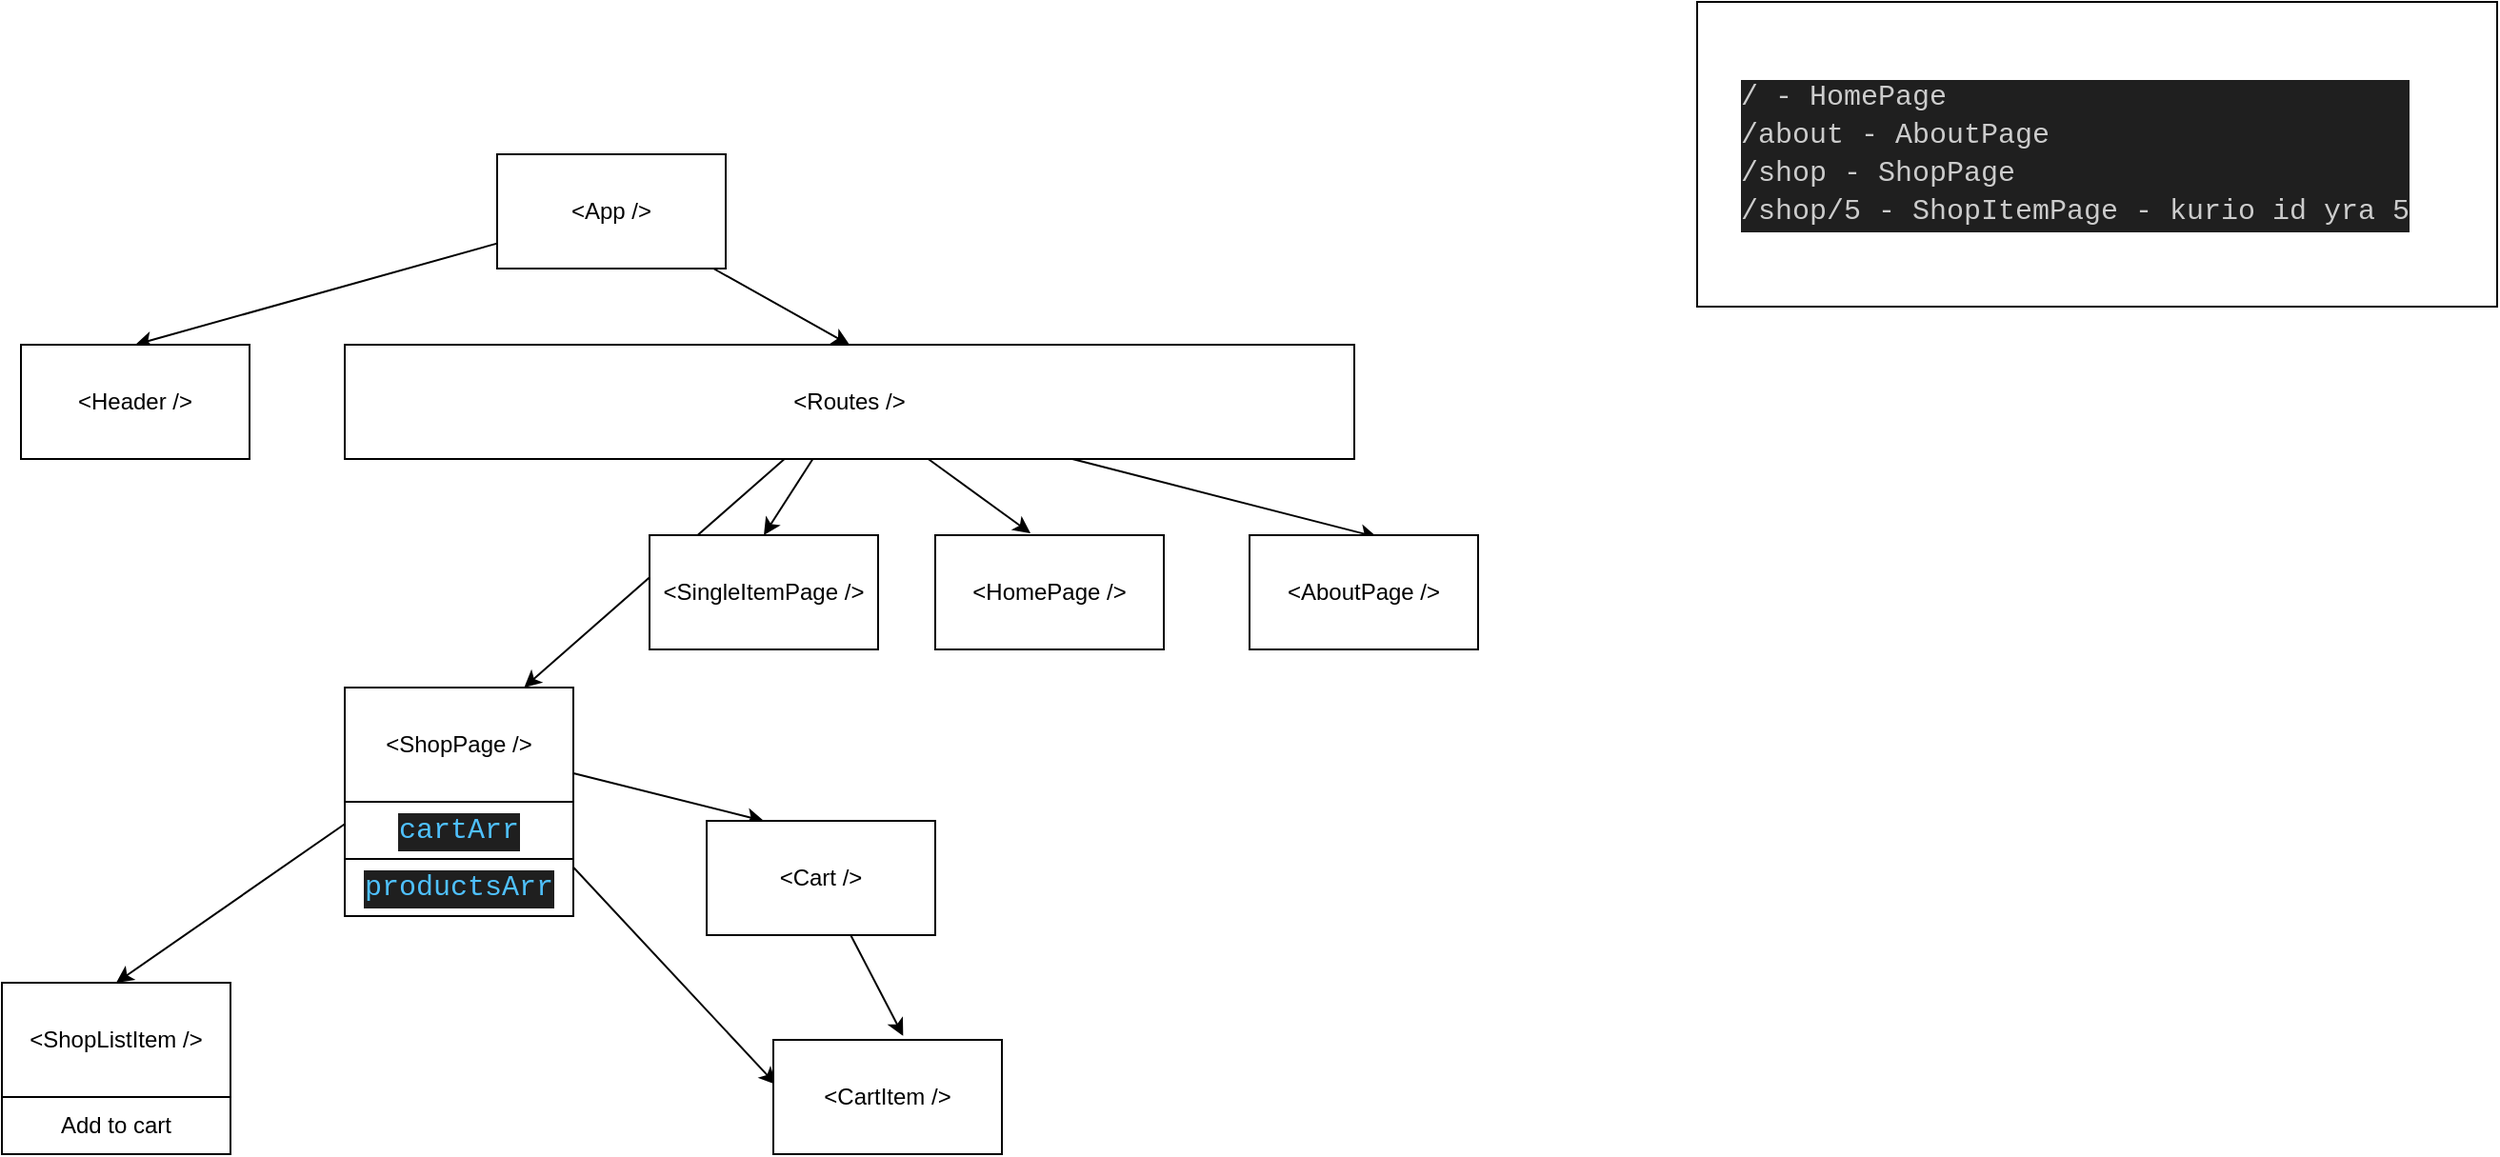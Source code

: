 <mxfile>
    <diagram id="2d7Z0LCg3SikH9ergkNv" name="Page-1">
        <mxGraphModel dx="888" dy="432" grid="1" gridSize="10" guides="1" tooltips="1" connect="1" arrows="1" fold="1" page="1" pageScale="1" pageWidth="850" pageHeight="1100" math="0" shadow="0">
            <root>
                <mxCell id="0"/>
                <mxCell id="1" parent="0"/>
                <mxCell id="10" style="edgeStyle=none;html=1;entryX=0.5;entryY=0;entryDx=0;entryDy=0;" parent="1" source="2" target="5" edge="1">
                    <mxGeometry relative="1" as="geometry"/>
                </mxCell>
                <mxCell id="11" style="edgeStyle=none;html=1;entryX=0.5;entryY=0;entryDx=0;entryDy=0;" parent="1" source="2" target="3" edge="1">
                    <mxGeometry relative="1" as="geometry"/>
                </mxCell>
                <mxCell id="2" value="&amp;lt;App /&amp;gt;" style="rounded=0;whiteSpace=wrap;html=1;" parent="1" vertex="1">
                    <mxGeometry x="280" y="80" width="120" height="60" as="geometry"/>
                </mxCell>
                <mxCell id="12" style="edgeStyle=none;html=1;" parent="1" source="3" target="8" edge="1">
                    <mxGeometry relative="1" as="geometry"/>
                </mxCell>
                <mxCell id="13" style="edgeStyle=none;html=1;entryX=0.417;entryY=-0.017;entryDx=0;entryDy=0;entryPerimeter=0;" parent="1" source="3" target="6" edge="1">
                    <mxGeometry relative="1" as="geometry"/>
                </mxCell>
                <mxCell id="14" style="edgeStyle=none;html=1;entryX=0.558;entryY=0.017;entryDx=0;entryDy=0;entryPerimeter=0;" parent="1" source="3" target="7" edge="1">
                    <mxGeometry relative="1" as="geometry"/>
                </mxCell>
                <mxCell id="17" style="edgeStyle=none;html=1;entryX=0.5;entryY=0;entryDx=0;entryDy=0;" parent="1" source="3" target="16" edge="1">
                    <mxGeometry relative="1" as="geometry"/>
                </mxCell>
                <mxCell id="3" value="&amp;lt;Routes /&amp;gt;" style="rounded=0;whiteSpace=wrap;html=1;" parent="1" vertex="1">
                    <mxGeometry x="200" y="180" width="530" height="60" as="geometry"/>
                </mxCell>
                <mxCell id="5" value="&amp;lt;Header /&amp;gt;" style="rounded=0;whiteSpace=wrap;html=1;" parent="1" vertex="1">
                    <mxGeometry x="30" y="180" width="120" height="60" as="geometry"/>
                </mxCell>
                <mxCell id="6" value="&amp;lt;HomePage /&amp;gt;" style="rounded=0;whiteSpace=wrap;html=1;" parent="1" vertex="1">
                    <mxGeometry x="510" y="280" width="120" height="60" as="geometry"/>
                </mxCell>
                <mxCell id="7" value="&amp;lt;AboutPage /&amp;gt;" style="rounded=0;whiteSpace=wrap;html=1;" parent="1" vertex="1">
                    <mxGeometry x="675" y="280" width="120" height="60" as="geometry"/>
                </mxCell>
                <mxCell id="15" style="edgeStyle=none;html=1;entryX=0.5;entryY=0;entryDx=0;entryDy=0;" parent="1" source="8" target="9" edge="1">
                    <mxGeometry relative="1" as="geometry"/>
                </mxCell>
                <mxCell id="21" style="edgeStyle=none;html=1;entryX=0.25;entryY=0;entryDx=0;entryDy=0;" edge="1" parent="1" source="8" target="19">
                    <mxGeometry relative="1" as="geometry"/>
                </mxCell>
                <mxCell id="27" style="edgeStyle=none;html=1;entryX=0.012;entryY=0.391;entryDx=0;entryDy=0;entryPerimeter=0;" edge="1" parent="1" source="8" target="20">
                    <mxGeometry relative="1" as="geometry"/>
                </mxCell>
                <mxCell id="8" value="&amp;lt;ShopPage /&amp;gt;" style="rounded=0;whiteSpace=wrap;html=1;" parent="1" vertex="1">
                    <mxGeometry x="200" y="360" width="120" height="60" as="geometry"/>
                </mxCell>
                <mxCell id="9" value="&amp;lt;ShopListItem /&amp;gt;" style="rounded=0;whiteSpace=wrap;html=1;" parent="1" vertex="1">
                    <mxGeometry x="20" y="515" width="120" height="60" as="geometry"/>
                </mxCell>
                <mxCell id="16" value="&amp;lt;SingleItemPage /&amp;gt;" style="rounded=0;whiteSpace=wrap;html=1;" parent="1" vertex="1">
                    <mxGeometry x="360" y="280" width="120" height="60" as="geometry"/>
                </mxCell>
                <mxCell id="18" value="&lt;div style=&quot;color: rgb(204, 204, 204); background-color: rgb(31, 31, 31); font-family: &amp;quot;Cascadia code PL&amp;quot;, Menlo, Monaco, &amp;quot;Courier New&amp;quot;, monospace, Consolas, &amp;quot;Courier New&amp;quot;, monospace; font-size: 15px; line-height: 20px;&quot;&gt;&lt;div&gt;/ - HomePage&lt;/div&gt;&lt;div&gt;/about - AboutPage&lt;/div&gt;&lt;div&gt;/shop - ShopPage&lt;/div&gt;&lt;div&gt;/shop/5 - ShopItemPage - kurio id yra 5&lt;/div&gt;&lt;/div&gt;" style="rounded=0;whiteSpace=wrap;html=1;align=left;spacingLeft=21;" parent="1" vertex="1">
                    <mxGeometry x="910" width="420" height="160" as="geometry"/>
                </mxCell>
                <mxCell id="22" style="edgeStyle=none;html=1;entryX=0.568;entryY=-0.035;entryDx=0;entryDy=0;entryPerimeter=0;" edge="1" parent="1" source="19" target="20">
                    <mxGeometry relative="1" as="geometry"/>
                </mxCell>
                <mxCell id="19" value="&amp;lt;Cart /&amp;gt;" style="rounded=0;whiteSpace=wrap;html=1;" vertex="1" parent="1">
                    <mxGeometry x="390" y="430" width="120" height="60" as="geometry"/>
                </mxCell>
                <mxCell id="20" value="&amp;lt;CartItem /&amp;gt;" style="rounded=0;whiteSpace=wrap;html=1;" vertex="1" parent="1">
                    <mxGeometry x="425" y="545" width="120" height="60" as="geometry"/>
                </mxCell>
                <mxCell id="24" value="Add to cart" style="rounded=0;whiteSpace=wrap;html=1;" vertex="1" parent="1">
                    <mxGeometry x="20" y="575" width="120" height="30" as="geometry"/>
                </mxCell>
                <mxCell id="25" value="&lt;div style=&quot;color: rgb(204, 204, 204); background-color: rgb(31, 31, 31); font-family: &amp;quot;Cascadia code PL&amp;quot;, Menlo, Monaco, &amp;quot;Courier New&amp;quot;, monospace, Consolas, &amp;quot;Courier New&amp;quot;, monospace; font-size: 15px; line-height: 20px;&quot;&gt;&lt;span style=&quot;color: #4fc1ff;&quot;&gt;cartArr&lt;/span&gt;&lt;/div&gt;" style="rounded=0;whiteSpace=wrap;html=1;" vertex="1" parent="1">
                    <mxGeometry x="200" y="420" width="120" height="30" as="geometry"/>
                </mxCell>
                <mxCell id="26" value="&lt;div style=&quot;color: rgb(204, 204, 204); background-color: rgb(31, 31, 31); font-family: &amp;quot;Cascadia code PL&amp;quot;, Menlo, Monaco, &amp;quot;Courier New&amp;quot;, monospace, Consolas, &amp;quot;Courier New&amp;quot;, monospace; font-size: 15px; line-height: 20px;&quot;&gt;&lt;span style=&quot;color: #4fc1ff;&quot;&gt;productsArr&lt;/span&gt;&lt;/div&gt;" style="rounded=0;whiteSpace=wrap;html=1;" vertex="1" parent="1">
                    <mxGeometry x="200" y="450" width="120" height="30" as="geometry"/>
                </mxCell>
            </root>
        </mxGraphModel>
    </diagram>
</mxfile>